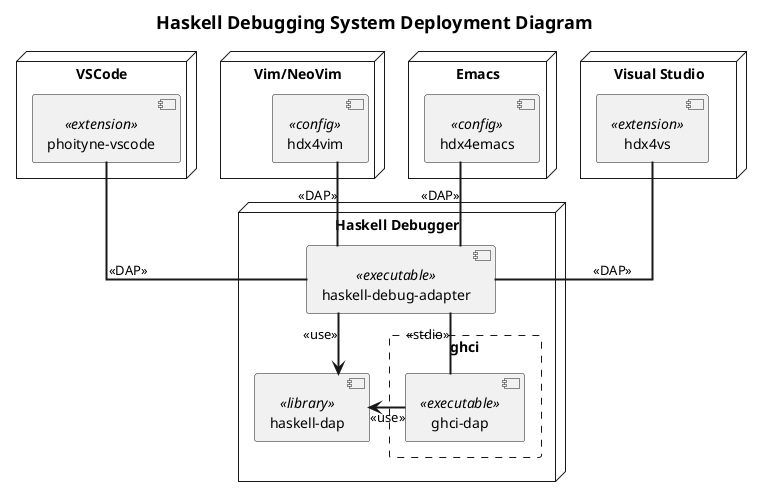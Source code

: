 @startuml 101_deploy
skinparam defaultFontName MS Gothic
'skinparam minClassWidth 100
'skinparam minClassHeight 400
skinparam monochrome true
'skinparam monochrome reverse
'skinparam linetype polyline
skinparam linetype ortho
'skinparam linetype splines
skinparam arrowThickness 2
' left to right direction

title <size:18>Haskell Debugging System Deployment Diagram</size>

node "VSCode" {
  component "phoityne-vscode" <<extension>>
}


node "Vim/NeoVim" {
  component "hdx4vim" <<config>>
}

node "Emacs" {
  component "hdx4emacs" <<config>>
}

node "Visual Studio" {
  component "hdx4vs" <<extension>>
}

node "Haskell Debugger" {
  component "haskell-dap" <<library>>
  component "haskell-debug-adapter" <<executable>>
  rectangle ghci #line.dashed {
    component "ghci-dap" <<executable>>
  }
}

[phoityne-vscode] -- [haskell-debug-adapter] : <<DAP>>
[hdx4vim] -- [haskell-debug-adapter] : <<DAP>>
[hdx4emacs] -- [haskell-debug-adapter] : <<DAP>>
[hdx4vs] -- [haskell-debug-adapter] : <<DAP>>
[haskell-debug-adapter] -- [ghci-dap] : <<stdio>>
[haskell-debug-adapter] --> [haskell-dap] : <<use>>
[ghci-dap] -l-> [haskell-dap] : <<use>>

@enduml
